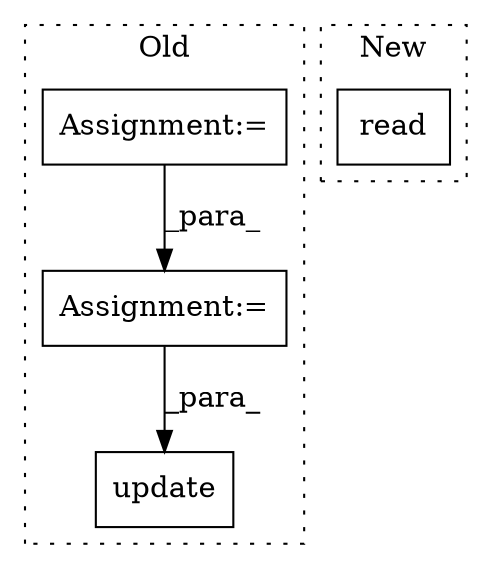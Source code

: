 digraph G {
subgraph cluster0 {
1 [label="update" a="32" s="1830,1849" l="7,1" shape="box"];
3 [label="Assignment:=" a="7" s="1796" l="1" shape="box"];
4 [label="Assignment:=" a="7" s="1577" l="4" shape="box"];
label = "Old";
style="dotted";
}
subgraph cluster1 {
2 [label="read" a="32" s="1782" l="6" shape="box"];
label = "New";
style="dotted";
}
3 -> 1 [label="_para_"];
4 -> 3 [label="_para_"];
}